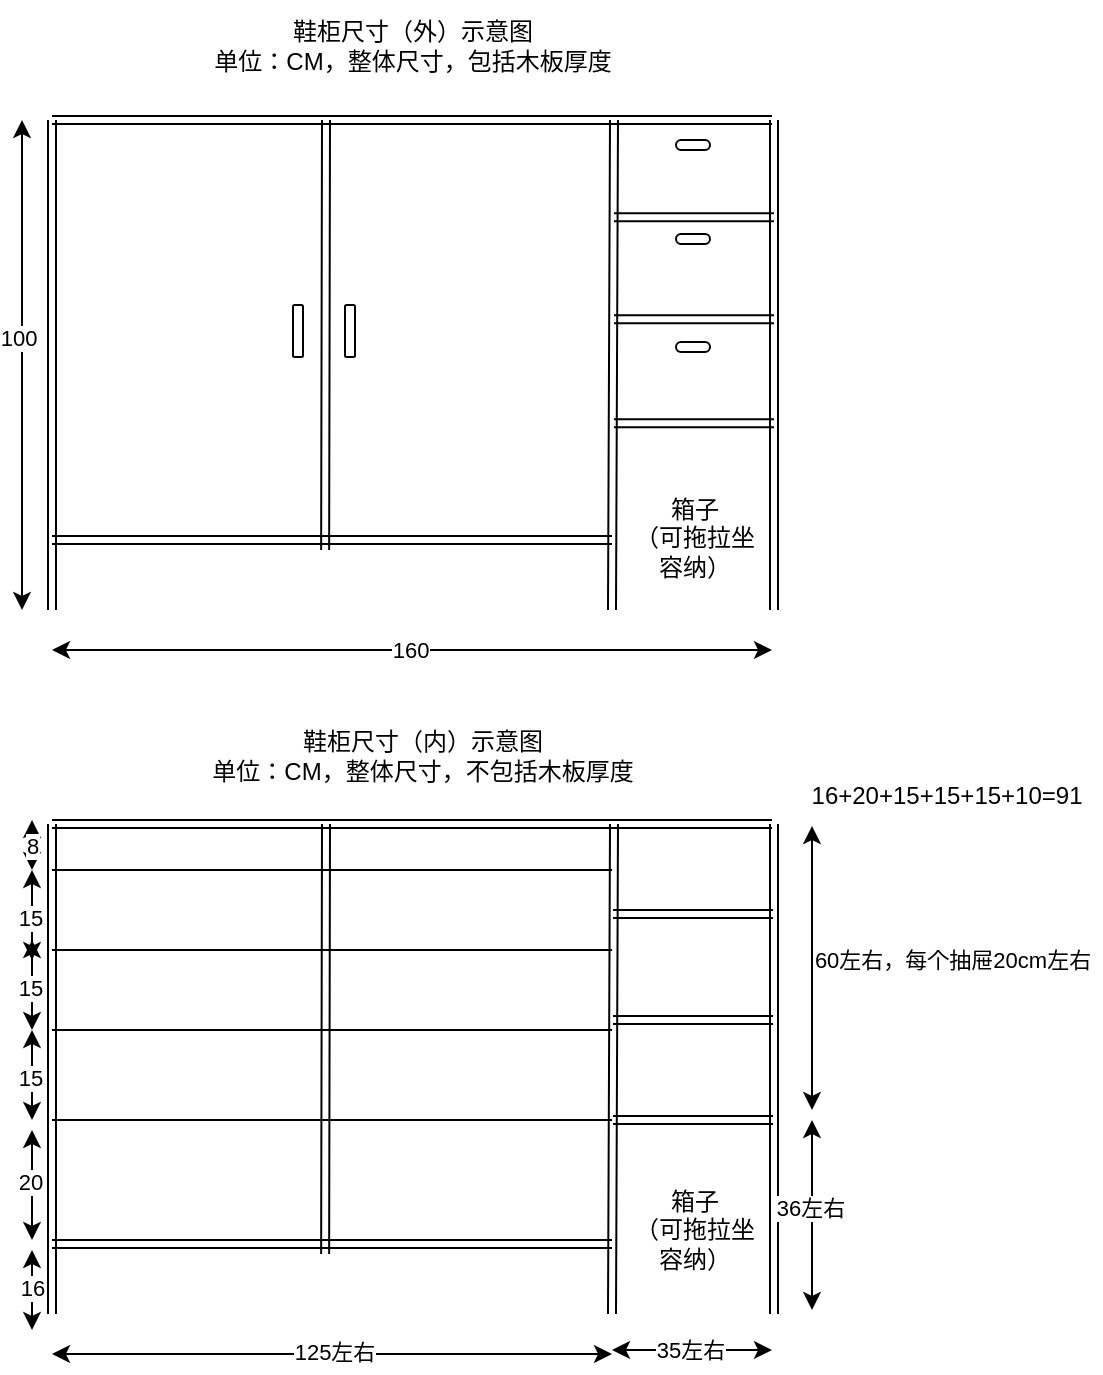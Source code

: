 <mxfile version="26.0.16">
  <diagram name="第 1 页" id="SgOGS0mJxwg2nIIm9jTP">
    <mxGraphModel dx="1434" dy="738" grid="1" gridSize="5" guides="1" tooltips="1" connect="1" arrows="1" fold="1" page="1" pageScale="1" pageWidth="827" pageHeight="1169" math="0" shadow="0">
      <root>
        <mxCell id="0" />
        <mxCell id="1" parent="0" />
        <mxCell id="tlXR0ImK2c8rhLXpDkq9-10" value="" style="endArrow=classic;startArrow=classic;html=1;rounded=0;" edge="1" parent="1">
          <mxGeometry width="50" height="50" relative="1" as="geometry">
            <mxPoint x="45" y="330" as="sourcePoint" />
            <mxPoint x="45" y="85" as="targetPoint" />
          </mxGeometry>
        </mxCell>
        <mxCell id="tlXR0ImK2c8rhLXpDkq9-102" value="100" style="edgeLabel;html=1;align=center;verticalAlign=middle;resizable=0;points=[];" vertex="1" connectable="0" parent="tlXR0ImK2c8rhLXpDkq9-10">
          <mxGeometry x="0.111" y="2" relative="1" as="geometry">
            <mxPoint as="offset" />
          </mxGeometry>
        </mxCell>
        <mxCell id="tlXR0ImK2c8rhLXpDkq9-18" value="鞋柜尺寸（外）示意图&lt;br&gt;单位：CM，整体尺寸，包括木板厚度" style="text;html=1;align=center;verticalAlign=middle;resizable=0;points=[];autosize=1;strokeColor=none;fillColor=none;" vertex="1" parent="1">
          <mxGeometry x="130" y="25" width="220" height="45" as="geometry" />
        </mxCell>
        <mxCell id="tlXR0ImK2c8rhLXpDkq9-19" value="" style="shape=link;html=1;rounded=0;" edge="1" parent="1">
          <mxGeometry width="100" relative="1" as="geometry">
            <mxPoint x="60" y="330" as="sourcePoint" />
            <mxPoint x="60" y="85" as="targetPoint" />
          </mxGeometry>
        </mxCell>
        <mxCell id="tlXR0ImK2c8rhLXpDkq9-20" value="" style="shape=link;html=1;rounded=0;" edge="1" parent="1">
          <mxGeometry width="100" relative="1" as="geometry">
            <mxPoint x="421" y="330" as="sourcePoint" />
            <mxPoint x="421" y="85" as="targetPoint" />
          </mxGeometry>
        </mxCell>
        <mxCell id="tlXR0ImK2c8rhLXpDkq9-21" value="" style="shape=link;html=1;rounded=0;" edge="1" parent="1">
          <mxGeometry width="100" relative="1" as="geometry">
            <mxPoint x="420" y="85" as="sourcePoint" />
            <mxPoint x="60" y="85" as="targetPoint" />
          </mxGeometry>
        </mxCell>
        <mxCell id="tlXR0ImK2c8rhLXpDkq9-23" value="" style="shape=link;html=1;rounded=0;" edge="1" parent="1">
          <mxGeometry width="100" relative="1" as="geometry">
            <mxPoint x="340" y="295" as="sourcePoint" />
            <mxPoint x="60" y="295" as="targetPoint" />
          </mxGeometry>
        </mxCell>
        <mxCell id="tlXR0ImK2c8rhLXpDkq9-24" value="" style="endArrow=classic;startArrow=classic;html=1;rounded=0;" edge="1" parent="1">
          <mxGeometry width="50" height="50" relative="1" as="geometry">
            <mxPoint x="60" y="350" as="sourcePoint" />
            <mxPoint x="420" y="350" as="targetPoint" />
          </mxGeometry>
        </mxCell>
        <mxCell id="tlXR0ImK2c8rhLXpDkq9-105" value="160" style="edgeLabel;html=1;align=center;verticalAlign=middle;resizable=0;points=[];" vertex="1" connectable="0" parent="tlXR0ImK2c8rhLXpDkq9-24">
          <mxGeometry x="-0.008" relative="1" as="geometry">
            <mxPoint as="offset" />
          </mxGeometry>
        </mxCell>
        <mxCell id="tlXR0ImK2c8rhLXpDkq9-28" value="" style="shape=link;html=1;rounded=0;" edge="1" parent="1">
          <mxGeometry width="100" relative="1" as="geometry">
            <mxPoint x="340" y="330" as="sourcePoint" />
            <mxPoint x="341" y="85" as="targetPoint" />
          </mxGeometry>
        </mxCell>
        <mxCell id="tlXR0ImK2c8rhLXpDkq9-29" value="" style="shape=link;html=1;rounded=0;" edge="1" parent="1">
          <mxGeometry width="100" relative="1" as="geometry">
            <mxPoint x="196.57" y="300" as="sourcePoint" />
            <mxPoint x="197" y="85" as="targetPoint" />
          </mxGeometry>
        </mxCell>
        <mxCell id="tlXR0ImK2c8rhLXpDkq9-90" value="" style="rounded=1;whiteSpace=wrap;html=1;rotation=90;" vertex="1" parent="1">
          <mxGeometry x="170" y="188" width="26" height="5" as="geometry" />
        </mxCell>
        <mxCell id="tlXR0ImK2c8rhLXpDkq9-100" value="" style="rounded=1;whiteSpace=wrap;html=1;rotation=90;" vertex="1" parent="1">
          <mxGeometry x="196" y="188" width="26" height="5" as="geometry" />
        </mxCell>
        <mxCell id="tlXR0ImK2c8rhLXpDkq9-104" value="箱子&lt;br&gt;（可拖拉坐&lt;br&gt;容纳）" style="text;html=1;align=center;verticalAlign=middle;resizable=0;points=[];autosize=1;strokeColor=none;fillColor=none;" vertex="1" parent="1">
          <mxGeometry x="341" y="264" width="80" height="60" as="geometry" />
        </mxCell>
        <mxCell id="tlXR0ImK2c8rhLXpDkq9-109" value="鞋柜尺寸（内）示意图&lt;br&gt;单位：CM，整体尺寸，不包括木板厚度" style="text;html=1;align=center;verticalAlign=middle;resizable=0;points=[];autosize=1;strokeColor=none;fillColor=none;" vertex="1" parent="1">
          <mxGeometry x="130" y="380" width="230" height="45" as="geometry" />
        </mxCell>
        <mxCell id="tlXR0ImK2c8rhLXpDkq9-110" value="" style="shape=link;html=1;rounded=0;" edge="1" parent="1">
          <mxGeometry width="100" relative="1" as="geometry">
            <mxPoint x="60" y="682" as="sourcePoint" />
            <mxPoint x="60" y="437" as="targetPoint" />
          </mxGeometry>
        </mxCell>
        <mxCell id="tlXR0ImK2c8rhLXpDkq9-111" value="" style="shape=link;html=1;rounded=0;" edge="1" parent="1">
          <mxGeometry width="100" relative="1" as="geometry">
            <mxPoint x="421" y="682" as="sourcePoint" />
            <mxPoint x="421" y="437" as="targetPoint" />
          </mxGeometry>
        </mxCell>
        <mxCell id="tlXR0ImK2c8rhLXpDkq9-112" value="" style="shape=link;html=1;rounded=0;" edge="1" parent="1">
          <mxGeometry width="100" relative="1" as="geometry">
            <mxPoint x="420" y="437" as="sourcePoint" />
            <mxPoint x="60" y="437" as="targetPoint" />
          </mxGeometry>
        </mxCell>
        <mxCell id="tlXR0ImK2c8rhLXpDkq9-113" value="" style="shape=link;html=1;rounded=0;" edge="1" parent="1">
          <mxGeometry width="100" relative="1" as="geometry">
            <mxPoint x="340" y="647" as="sourcePoint" />
            <mxPoint x="60" y="647" as="targetPoint" />
          </mxGeometry>
        </mxCell>
        <mxCell id="tlXR0ImK2c8rhLXpDkq9-114" value="" style="endArrow=classic;startArrow=classic;html=1;rounded=0;" edge="1" parent="1">
          <mxGeometry width="50" height="50" relative="1" as="geometry">
            <mxPoint x="60" y="702" as="sourcePoint" />
            <mxPoint x="340" y="702" as="targetPoint" />
          </mxGeometry>
        </mxCell>
        <mxCell id="tlXR0ImK2c8rhLXpDkq9-131" value="125左右" style="edgeLabel;html=1;align=center;verticalAlign=middle;resizable=0;points=[];" vertex="1" connectable="0" parent="tlXR0ImK2c8rhLXpDkq9-114">
          <mxGeometry x="0.005" y="1" relative="1" as="geometry">
            <mxPoint as="offset" />
          </mxGeometry>
        </mxCell>
        <mxCell id="tlXR0ImK2c8rhLXpDkq9-116" value="" style="shape=link;html=1;rounded=0;" edge="1" parent="1">
          <mxGeometry width="100" relative="1" as="geometry">
            <mxPoint x="340" y="682" as="sourcePoint" />
            <mxPoint x="341" y="437" as="targetPoint" />
          </mxGeometry>
        </mxCell>
        <mxCell id="tlXR0ImK2c8rhLXpDkq9-117" value="" style="shape=link;html=1;rounded=0;" edge="1" parent="1">
          <mxGeometry width="100" relative="1" as="geometry">
            <mxPoint x="196.57" y="652" as="sourcePoint" />
            <mxPoint x="197" y="437" as="targetPoint" />
          </mxGeometry>
        </mxCell>
        <mxCell id="tlXR0ImK2c8rhLXpDkq9-118" value="" style="shape=link;html=1;rounded=0;" edge="1" parent="1">
          <mxGeometry width="100" relative="1" as="geometry">
            <mxPoint x="420.5" y="482" as="sourcePoint" />
            <mxPoint x="340.5" y="482" as="targetPoint" />
          </mxGeometry>
        </mxCell>
        <mxCell id="tlXR0ImK2c8rhLXpDkq9-119" value="" style="shape=link;html=1;rounded=0;" edge="1" parent="1">
          <mxGeometry width="100" relative="1" as="geometry">
            <mxPoint x="420.5" y="535" as="sourcePoint" />
            <mxPoint x="340.5" y="535" as="targetPoint" />
          </mxGeometry>
        </mxCell>
        <mxCell id="tlXR0ImK2c8rhLXpDkq9-120" value="" style="shape=link;html=1;rounded=0;" edge="1" parent="1">
          <mxGeometry width="100" relative="1" as="geometry">
            <mxPoint x="420.5" y="585" as="sourcePoint" />
            <mxPoint x="340.5" y="585" as="targetPoint" />
          </mxGeometry>
        </mxCell>
        <mxCell id="tlXR0ImK2c8rhLXpDkq9-125" value="" style="endArrow=none;html=1;rounded=0;entryX=0.074;entryY=-0.067;entryDx=0;entryDy=0;entryPerimeter=0;" edge="1" parent="1">
          <mxGeometry width="50" height="50" relative="1" as="geometry">
            <mxPoint x="60" y="585.02" as="sourcePoint" />
            <mxPoint x="340.03" y="585.005" as="targetPoint" />
          </mxGeometry>
        </mxCell>
        <mxCell id="tlXR0ImK2c8rhLXpDkq9-126" value="16+20+15+15+15+10=91" style="text;html=1;align=center;verticalAlign=middle;resizable=0;points=[];autosize=1;strokeColor=none;fillColor=none;" vertex="1" parent="1">
          <mxGeometry x="429" y="408" width="155" height="30" as="geometry" />
        </mxCell>
        <mxCell id="tlXR0ImK2c8rhLXpDkq9-127" value="" style="endArrow=none;html=1;rounded=0;entryX=0.074;entryY=-0.067;entryDx=0;entryDy=0;entryPerimeter=0;" edge="1" parent="1">
          <mxGeometry width="50" height="50" relative="1" as="geometry">
            <mxPoint x="60" y="460.02" as="sourcePoint" />
            <mxPoint x="340.03" y="460.005" as="targetPoint" />
          </mxGeometry>
        </mxCell>
        <mxCell id="tlXR0ImK2c8rhLXpDkq9-128" value="" style="endArrow=none;html=1;rounded=0;entryX=0.074;entryY=-0.067;entryDx=0;entryDy=0;entryPerimeter=0;" edge="1" parent="1">
          <mxGeometry width="50" height="50" relative="1" as="geometry">
            <mxPoint x="60" y="500.02" as="sourcePoint" />
            <mxPoint x="340.03" y="500.005" as="targetPoint" />
          </mxGeometry>
        </mxCell>
        <mxCell id="tlXR0ImK2c8rhLXpDkq9-130" value="" style="endArrow=none;html=1;rounded=0;entryX=0.074;entryY=-0.067;entryDx=0;entryDy=0;entryPerimeter=0;" edge="1" parent="1">
          <mxGeometry width="50" height="50" relative="1" as="geometry">
            <mxPoint x="60" y="540.02" as="sourcePoint" />
            <mxPoint x="340.03" y="540.005" as="targetPoint" />
          </mxGeometry>
        </mxCell>
        <mxCell id="tlXR0ImK2c8rhLXpDkq9-132" value="" style="endArrow=classic;startArrow=classic;html=1;rounded=0;" edge="1" parent="1">
          <mxGeometry width="50" height="50" relative="1" as="geometry">
            <mxPoint x="340" y="700" as="sourcePoint" />
            <mxPoint x="420" y="700" as="targetPoint" />
          </mxGeometry>
        </mxCell>
        <mxCell id="tlXR0ImK2c8rhLXpDkq9-134" value="35左右" style="edgeLabel;html=1;align=center;verticalAlign=middle;resizable=0;points=[];" vertex="1" connectable="0" parent="tlXR0ImK2c8rhLXpDkq9-132">
          <mxGeometry x="-0.035" relative="1" as="geometry">
            <mxPoint as="offset" />
          </mxGeometry>
        </mxCell>
        <mxCell id="tlXR0ImK2c8rhLXpDkq9-136" value="" style="endArrow=classic;startArrow=classic;html=1;rounded=0;" edge="1" parent="1">
          <mxGeometry width="50" height="50" relative="1" as="geometry">
            <mxPoint x="50" y="690" as="sourcePoint" />
            <mxPoint x="50" y="650" as="targetPoint" />
          </mxGeometry>
        </mxCell>
        <mxCell id="tlXR0ImK2c8rhLXpDkq9-139" value="16" style="edgeLabel;html=1;align=center;verticalAlign=middle;resizable=0;points=[];" vertex="1" connectable="0" parent="tlXR0ImK2c8rhLXpDkq9-136">
          <mxGeometry x="0.079" relative="1" as="geometry">
            <mxPoint as="offset" />
          </mxGeometry>
        </mxCell>
        <mxCell id="tlXR0ImK2c8rhLXpDkq9-140" value="" style="endArrow=classic;startArrow=classic;html=1;rounded=0;" edge="1" parent="1">
          <mxGeometry width="50" height="50" relative="1" as="geometry">
            <mxPoint x="50" y="645" as="sourcePoint" />
            <mxPoint x="50" y="590" as="targetPoint" />
          </mxGeometry>
        </mxCell>
        <mxCell id="tlXR0ImK2c8rhLXpDkq9-142" value="20" style="edgeLabel;html=1;align=center;verticalAlign=middle;resizable=0;points=[];" vertex="1" connectable="0" parent="tlXR0ImK2c8rhLXpDkq9-140">
          <mxGeometry x="0.08" y="1" relative="1" as="geometry">
            <mxPoint as="offset" />
          </mxGeometry>
        </mxCell>
        <mxCell id="tlXR0ImK2c8rhLXpDkq9-143" value="" style="endArrow=classic;startArrow=classic;html=1;rounded=0;" edge="1" parent="1">
          <mxGeometry width="50" height="50" relative="1" as="geometry">
            <mxPoint x="50" y="585" as="sourcePoint" />
            <mxPoint x="50" y="540" as="targetPoint" />
          </mxGeometry>
        </mxCell>
        <mxCell id="tlXR0ImK2c8rhLXpDkq9-145" value="15" style="edgeLabel;html=1;align=center;verticalAlign=middle;resizable=0;points=[];" vertex="1" connectable="0" parent="tlXR0ImK2c8rhLXpDkq9-143">
          <mxGeometry x="-0.041" y="1" relative="1" as="geometry">
            <mxPoint as="offset" />
          </mxGeometry>
        </mxCell>
        <mxCell id="tlXR0ImK2c8rhLXpDkq9-146" value="" style="endArrow=classic;startArrow=classic;html=1;rounded=0;" edge="1" parent="1">
          <mxGeometry width="50" height="50" relative="1" as="geometry">
            <mxPoint x="50" y="540" as="sourcePoint" />
            <mxPoint x="50" y="495" as="targetPoint" />
          </mxGeometry>
        </mxCell>
        <mxCell id="tlXR0ImK2c8rhLXpDkq9-147" value="15" style="edgeLabel;html=1;align=center;verticalAlign=middle;resizable=0;points=[];" vertex="1" connectable="0" parent="tlXR0ImK2c8rhLXpDkq9-146">
          <mxGeometry x="-0.041" y="1" relative="1" as="geometry">
            <mxPoint as="offset" />
          </mxGeometry>
        </mxCell>
        <mxCell id="tlXR0ImK2c8rhLXpDkq9-148" value="" style="endArrow=classic;startArrow=classic;html=1;rounded=0;" edge="1" parent="1">
          <mxGeometry width="50" height="50" relative="1" as="geometry">
            <mxPoint x="50" y="505" as="sourcePoint" />
            <mxPoint x="50" y="460" as="targetPoint" />
          </mxGeometry>
        </mxCell>
        <mxCell id="tlXR0ImK2c8rhLXpDkq9-149" value="15" style="edgeLabel;html=1;align=center;verticalAlign=middle;resizable=0;points=[];" vertex="1" connectable="0" parent="tlXR0ImK2c8rhLXpDkq9-148">
          <mxGeometry x="-0.041" y="1" relative="1" as="geometry">
            <mxPoint as="offset" />
          </mxGeometry>
        </mxCell>
        <mxCell id="tlXR0ImK2c8rhLXpDkq9-150" value="" style="endArrow=classic;startArrow=classic;html=1;rounded=0;" edge="1" parent="1">
          <mxGeometry width="50" height="50" relative="1" as="geometry">
            <mxPoint x="50" y="460" as="sourcePoint" />
            <mxPoint x="50" y="435" as="targetPoint" />
          </mxGeometry>
        </mxCell>
        <mxCell id="tlXR0ImK2c8rhLXpDkq9-152" value="8" style="edgeLabel;html=1;align=center;verticalAlign=middle;resizable=0;points=[];" vertex="1" connectable="0" parent="tlXR0ImK2c8rhLXpDkq9-150">
          <mxGeometry x="-0.004" relative="1" as="geometry">
            <mxPoint as="offset" />
          </mxGeometry>
        </mxCell>
        <mxCell id="tlXR0ImK2c8rhLXpDkq9-156" value="" style="rounded=1;whiteSpace=wrap;html=1;rotation=0;arcSize=50;" vertex="1" parent="1">
          <mxGeometry x="372" y="196" width="17" height="5" as="geometry" />
        </mxCell>
        <mxCell id="tlXR0ImK2c8rhLXpDkq9-157" value="" style="rounded=1;whiteSpace=wrap;html=1;rotation=0;arcSize=50;" vertex="1" parent="1">
          <mxGeometry x="372" y="142" width="17" height="5" as="geometry" />
        </mxCell>
        <mxCell id="tlXR0ImK2c8rhLXpDkq9-158" value="" style="rounded=1;whiteSpace=wrap;html=1;rotation=0;arcSize=50;" vertex="1" parent="1">
          <mxGeometry x="372" y="95" width="17" height="5" as="geometry" />
        </mxCell>
        <mxCell id="tlXR0ImK2c8rhLXpDkq9-159" value="" style="endArrow=classic;startArrow=classic;html=1;rounded=0;" edge="1" parent="1">
          <mxGeometry width="50" height="50" relative="1" as="geometry">
            <mxPoint x="440" y="680" as="sourcePoint" />
            <mxPoint x="440" y="585" as="targetPoint" />
          </mxGeometry>
        </mxCell>
        <mxCell id="tlXR0ImK2c8rhLXpDkq9-161" value="36左右" style="edgeLabel;html=1;align=center;verticalAlign=middle;resizable=0;points=[];" vertex="1" connectable="0" parent="tlXR0ImK2c8rhLXpDkq9-159">
          <mxGeometry x="0.075" y="1" relative="1" as="geometry">
            <mxPoint as="offset" />
          </mxGeometry>
        </mxCell>
        <mxCell id="tlXR0ImK2c8rhLXpDkq9-162" value="" style="endArrow=classic;startArrow=classic;html=1;rounded=0;" edge="1" parent="1">
          <mxGeometry width="50" height="50" relative="1" as="geometry">
            <mxPoint x="440" y="580" as="sourcePoint" />
            <mxPoint x="440" y="438" as="targetPoint" />
          </mxGeometry>
        </mxCell>
        <mxCell id="tlXR0ImK2c8rhLXpDkq9-164" value="60左右，每个抽屉20cm左右" style="edgeLabel;html=1;align=center;verticalAlign=middle;resizable=0;points=[];" vertex="1" connectable="0" parent="tlXR0ImK2c8rhLXpDkq9-162">
          <mxGeometry x="-0.009" relative="1" as="geometry">
            <mxPoint x="70" y="-5" as="offset" />
          </mxGeometry>
        </mxCell>
        <mxCell id="tlXR0ImK2c8rhLXpDkq9-165" value="" style="shape=link;html=1;rounded=0;" edge="1" parent="1">
          <mxGeometry width="100" relative="1" as="geometry">
            <mxPoint x="421" y="133.66" as="sourcePoint" />
            <mxPoint x="341" y="133.66" as="targetPoint" />
          </mxGeometry>
        </mxCell>
        <mxCell id="tlXR0ImK2c8rhLXpDkq9-166" value="" style="shape=link;html=1;rounded=0;" edge="1" parent="1">
          <mxGeometry width="100" relative="1" as="geometry">
            <mxPoint x="421" y="184.66" as="sourcePoint" />
            <mxPoint x="341" y="184.66" as="targetPoint" />
          </mxGeometry>
        </mxCell>
        <mxCell id="tlXR0ImK2c8rhLXpDkq9-167" value="" style="shape=link;html=1;rounded=0;" edge="1" parent="1">
          <mxGeometry width="100" relative="1" as="geometry">
            <mxPoint x="421" y="236.66" as="sourcePoint" />
            <mxPoint x="341" y="236.66" as="targetPoint" />
          </mxGeometry>
        </mxCell>
        <mxCell id="tlXR0ImK2c8rhLXpDkq9-168" value="箱子&lt;br&gt;（可拖拉坐&lt;br&gt;容纳）" style="text;html=1;align=center;verticalAlign=middle;resizable=0;points=[];autosize=1;strokeColor=none;fillColor=none;" vertex="1" parent="1">
          <mxGeometry x="341" y="610" width="80" height="60" as="geometry" />
        </mxCell>
      </root>
    </mxGraphModel>
  </diagram>
</mxfile>
